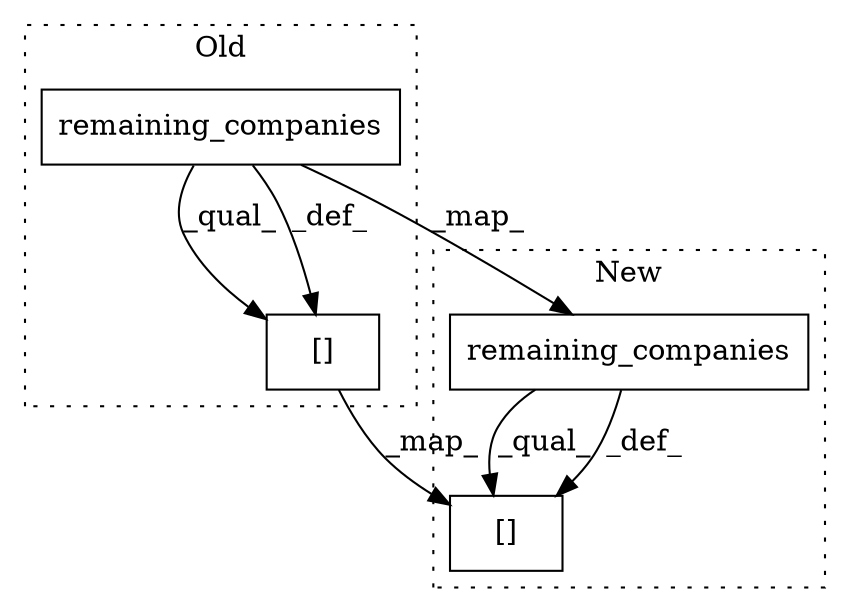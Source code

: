 digraph G {
subgraph cluster0 {
1 [label="remaining_companies" a="32" s="2557,2606" l="20,1" shape="box"];
3 [label="[]" a="2" s="3228,3250" l="16,1" shape="box"];
label = "Old";
style="dotted";
}
subgraph cluster1 {
2 [label="remaining_companies" a="32" s="2583,2632" l="20,1" shape="box"];
4 [label="[]" a="2" s="3316,3333" l="11,1" shape="box"];
label = "New";
style="dotted";
}
1 -> 3 [label="_qual_"];
1 -> 2 [label="_map_"];
1 -> 3 [label="_def_"];
2 -> 4 [label="_qual_"];
2 -> 4 [label="_def_"];
3 -> 4 [label="_map_"];
}